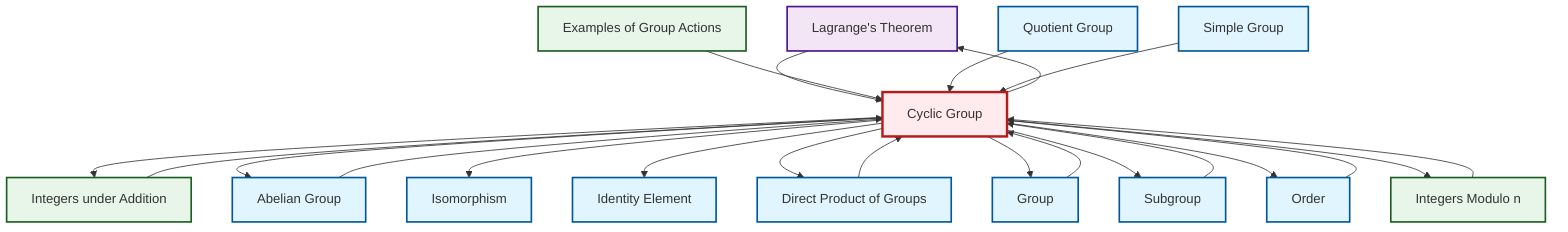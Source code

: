 graph TD
    classDef definition fill:#e1f5fe,stroke:#01579b,stroke-width:2px
    classDef theorem fill:#f3e5f5,stroke:#4a148c,stroke-width:2px
    classDef axiom fill:#fff3e0,stroke:#e65100,stroke-width:2px
    classDef example fill:#e8f5e9,stroke:#1b5e20,stroke-width:2px
    classDef current fill:#ffebee,stroke:#b71c1c,stroke-width:3px
    thm-lagrange["Lagrange's Theorem"]:::theorem
    def-group["Group"]:::definition
    def-subgroup["Subgroup"]:::definition
    def-direct-product["Direct Product of Groups"]:::definition
    def-abelian-group["Abelian Group"]:::definition
    def-quotient-group["Quotient Group"]:::definition
    def-identity-element["Identity Element"]:::definition
    ex-integers-addition["Integers under Addition"]:::example
    def-isomorphism["Isomorphism"]:::definition
    ex-quotient-integers-mod-n["Integers Modulo n"]:::example
    ex-group-action-examples["Examples of Group Actions"]:::example
    def-simple-group["Simple Group"]:::definition
    def-cyclic-group["Cyclic Group"]:::definition
    def-order["Order"]:::definition
    def-order --> def-cyclic-group
    def-cyclic-group --> ex-integers-addition
    def-cyclic-group --> def-abelian-group
    def-subgroup --> def-cyclic-group
    def-cyclic-group --> def-isomorphism
    ex-quotient-integers-mod-n --> def-cyclic-group
    ex-integers-addition --> def-cyclic-group
    def-cyclic-group --> thm-lagrange
    def-cyclic-group --> def-identity-element
    def-cyclic-group --> def-direct-product
    thm-lagrange --> def-cyclic-group
    def-direct-product --> def-cyclic-group
    ex-group-action-examples --> def-cyclic-group
    def-cyclic-group --> def-group
    def-group --> def-cyclic-group
    def-cyclic-group --> def-subgroup
    def-quotient-group --> def-cyclic-group
    def-cyclic-group --> def-order
    def-cyclic-group --> ex-quotient-integers-mod-n
    def-simple-group --> def-cyclic-group
    def-abelian-group --> def-cyclic-group
    class def-cyclic-group current